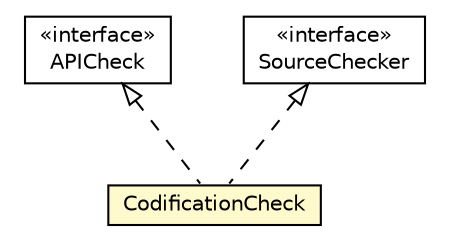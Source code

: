 #!/usr/local/bin/dot
#
# Class diagram 
# Generated by UMLGraph version R5_6-24-gf6e263 (http://www.umlgraph.org/)
#

digraph G {
	edge [fontname="Helvetica",fontsize=10,labelfontname="Helvetica",labelfontsize=10];
	node [fontname="Helvetica",fontsize=10,shape=plaintext];
	nodesep=0.25;
	ranksep=0.5;
	// org.universAAL.support.directives.api.APICheck
	c2842949 [label=<<table title="org.universAAL.support.directives.api.APICheck" border="0" cellborder="1" cellspacing="0" cellpadding="2" port="p" href="../api/APICheck.html">
		<tr><td><table border="0" cellspacing="0" cellpadding="1">
<tr><td align="center" balign="center"> &#171;interface&#187; </td></tr>
<tr><td align="center" balign="center"> APICheck </td></tr>
		</table></td></tr>
		</table>>, URL="../api/APICheck.html", fontname="Helvetica", fontcolor="black", fontsize=10.0];
	// org.universAAL.support.directives.checks.CodificationCheck
	c2842960 [label=<<table title="org.universAAL.support.directives.checks.CodificationCheck" border="0" cellborder="1" cellspacing="0" cellpadding="2" port="p" bgcolor="lemonChiffon" href="./CodificationCheck.html">
		<tr><td><table border="0" cellspacing="0" cellpadding="1">
<tr><td align="center" balign="center"> CodificationCheck </td></tr>
		</table></td></tr>
		</table>>, URL="./CodificationCheck.html", fontname="Helvetica", fontcolor="black", fontsize=10.0];
	// org.universAAL.support.directives.util.SourceChecker
	c2842981 [label=<<table title="org.universAAL.support.directives.util.SourceChecker" border="0" cellborder="1" cellspacing="0" cellpadding="2" port="p" href="../util/SourceChecker.html">
		<tr><td><table border="0" cellspacing="0" cellpadding="1">
<tr><td align="center" balign="center"> &#171;interface&#187; </td></tr>
<tr><td align="center" balign="center"> SourceChecker </td></tr>
		</table></td></tr>
		</table>>, URL="../util/SourceChecker.html", fontname="Helvetica", fontcolor="black", fontsize=10.0];
	//org.universAAL.support.directives.checks.CodificationCheck implements org.universAAL.support.directives.api.APICheck
	c2842949:p -> c2842960:p [dir=back,arrowtail=empty,style=dashed];
	//org.universAAL.support.directives.checks.CodificationCheck implements org.universAAL.support.directives.util.SourceChecker
	c2842981:p -> c2842960:p [dir=back,arrowtail=empty,style=dashed];
}

